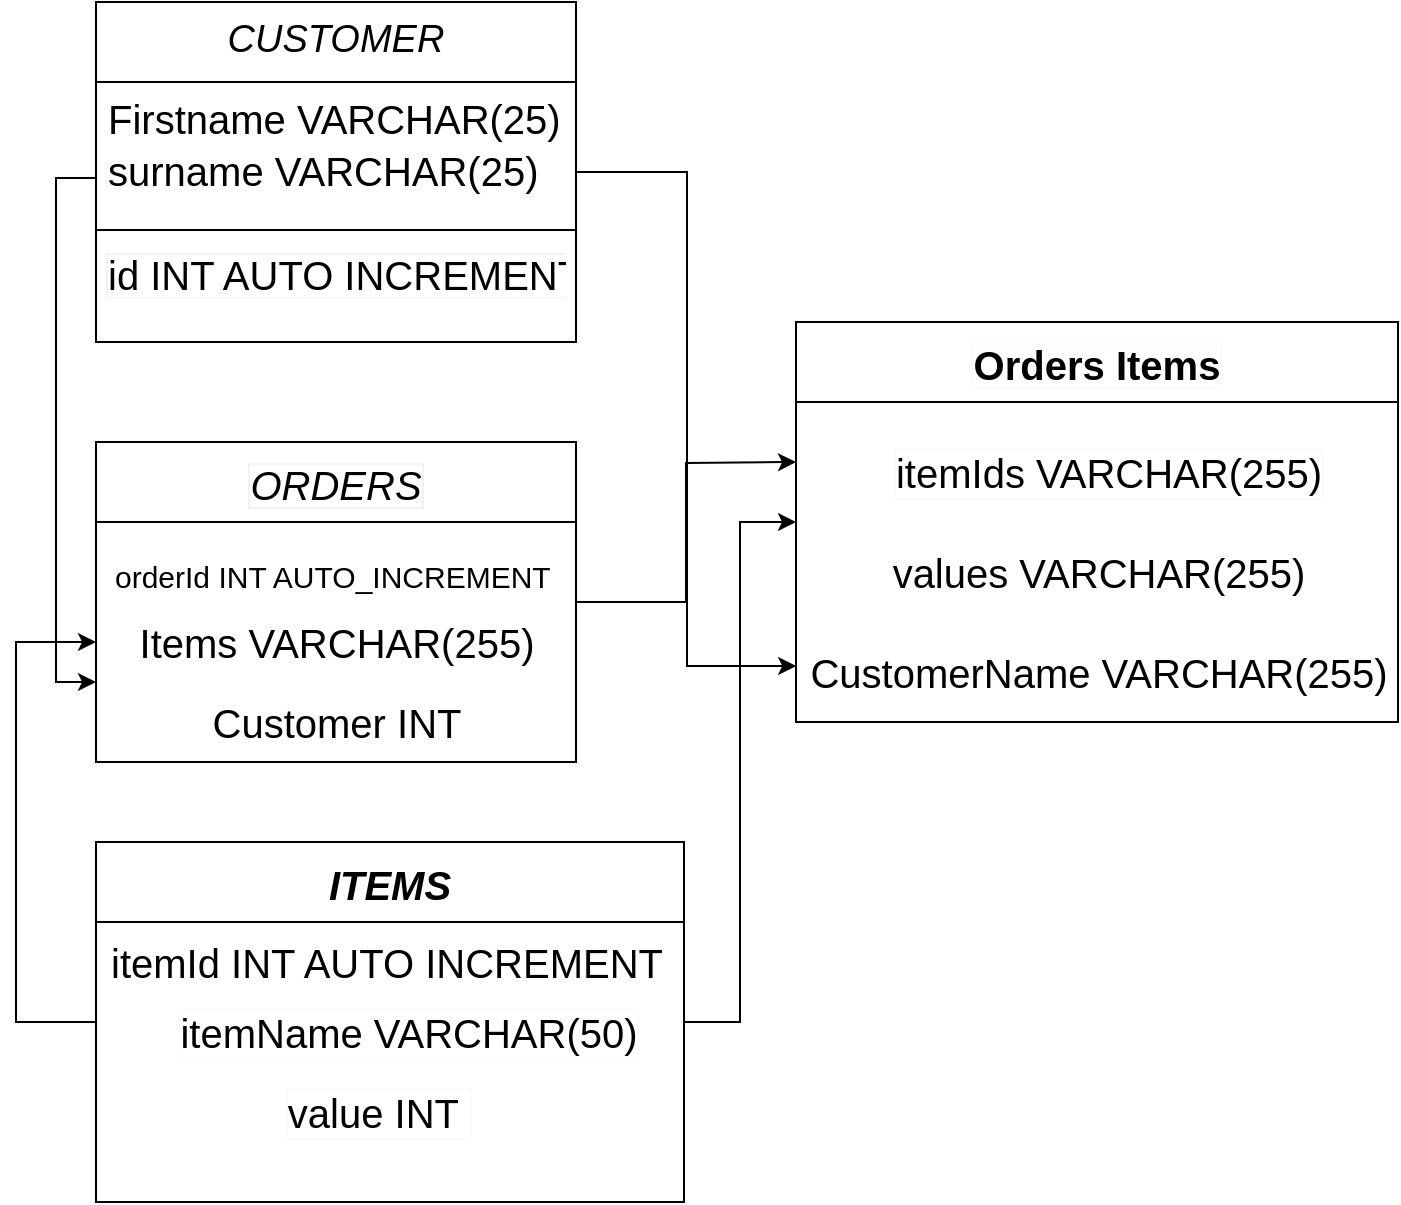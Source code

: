 <mxfile version="15.5.2" type="device"><diagram id="C5RBs43oDa-KdzZeNtuy" name="Page-1"><mxGraphModel dx="1422" dy="794" grid="1" gridSize="10" guides="1" tooltips="1" connect="1" arrows="1" fold="1" page="1" pageScale="1" pageWidth="827" pageHeight="1169" math="0" shadow="0"><root><mxCell id="WIyWlLk6GJQsqaUBKTNV-0"/><mxCell id="WIyWlLk6GJQsqaUBKTNV-1" parent="WIyWlLk6GJQsqaUBKTNV-0"/><mxCell id="OzoqTQq6KyAWTh3wTXoi-25" style="edgeStyle=orthogonalEdgeStyle;rounded=0;orthogonalLoop=1;jettySize=auto;html=1;fontSize=20;" edge="1" parent="WIyWlLk6GJQsqaUBKTNV-1" source="OzoqTQq6KyAWTh3wTXoi-2"><mxGeometry relative="1" as="geometry"><mxPoint x="430" y="290" as="targetPoint"/></mxGeometry></mxCell><mxCell id="OzoqTQq6KyAWTh3wTXoi-2" value="ORDERS" style="swimlane;labelBorderColor=#F2F2F2;fontSize=20;fontStyle=2;startSize=40;" vertex="1" parent="WIyWlLk6GJQsqaUBKTNV-1"><mxGeometry x="80" y="280" width="240" height="160" as="geometry"/></mxCell><mxCell id="OzoqTQq6KyAWTh3wTXoi-3" value="&lt;font style=&quot;font-size: 15px&quot;&gt;orderId INT AUTO_INCREMENT&amp;nbsp;&lt;/font&gt;" style="text;html=1;align=center;verticalAlign=middle;resizable=0;points=[];autosize=1;strokeColor=none;fillColor=none;fontSize=20;labelBorderColor=#FFFFFF;" vertex="1" parent="OzoqTQq6KyAWTh3wTXoi-2"><mxGeometry y="50" width="240" height="30" as="geometry"/></mxCell><mxCell id="OzoqTQq6KyAWTh3wTXoi-4" value="Items VARCHAR(255)" style="text;html=1;align=center;verticalAlign=middle;resizable=0;points=[];autosize=1;strokeColor=none;fillColor=none;fontSize=20;labelBorderColor=#FFFFFF;" vertex="1" parent="OzoqTQq6KyAWTh3wTXoi-2"><mxGeometry x="15" y="85" width="210" height="30" as="geometry"/></mxCell><mxCell id="OzoqTQq6KyAWTh3wTXoi-15" value="Customer INT&lt;br&gt;" style="text;html=1;align=center;verticalAlign=middle;resizable=0;points=[];autosize=1;strokeColor=none;fillColor=none;fontSize=20;labelBorderColor=#FFFFFF;" vertex="1" parent="OzoqTQq6KyAWTh3wTXoi-2"><mxGeometry x="50" y="125" width="140" height="30" as="geometry"/></mxCell><mxCell id="OzoqTQq6KyAWTh3wTXoi-23" style="edgeStyle=orthogonalEdgeStyle;rounded=0;orthogonalLoop=1;jettySize=auto;html=1;entryX=-0.003;entryY=0.4;entryDx=0;entryDy=0;entryPerimeter=0;fontSize=20;" edge="1" parent="WIyWlLk6GJQsqaUBKTNV-1" source="zkfFHV4jXpPFQw0GAbJ--0" target="OzoqTQq6KyAWTh3wTXoi-13"><mxGeometry relative="1" as="geometry"/></mxCell><mxCell id="zkfFHV4jXpPFQw0GAbJ--0" value="CUSTOMER" style="swimlane;fontStyle=2;align=center;verticalAlign=top;childLayout=stackLayout;horizontal=1;startSize=40;horizontalStack=0;resizeParent=1;resizeLast=0;collapsible=1;marginBottom=0;rounded=0;shadow=0;strokeWidth=1;fontSize=19;labelBorderColor=#FFFFFF;" parent="WIyWlLk6GJQsqaUBKTNV-1" vertex="1"><mxGeometry x="80" y="60" width="240" height="170" as="geometry"><mxRectangle x="220" y="120" width="160" height="26" as="alternateBounds"/></mxGeometry></mxCell><mxCell id="zkfFHV4jXpPFQw0GAbJ--1" value="Firstname VARCHAR(25)" style="text;align=left;verticalAlign=top;spacingLeft=4;spacingRight=4;overflow=hidden;rotatable=0;points=[[0,0.5],[1,0.5]];portConstraint=eastwest;labelBorderColor=#FFFFFF;fontSize=20;" parent="zkfFHV4jXpPFQw0GAbJ--0" vertex="1"><mxGeometry y="40" width="240" height="26" as="geometry"/></mxCell><mxCell id="zkfFHV4jXpPFQw0GAbJ--2" value="surname VARCHAR(25)" style="text;align=left;verticalAlign=top;spacingLeft=4;spacingRight=4;overflow=hidden;rotatable=0;points=[[0,0.5],[1,0.5]];portConstraint=eastwest;rounded=0;shadow=0;html=0;labelBorderColor=#FFFFFF;fontSize=20;" parent="zkfFHV4jXpPFQw0GAbJ--0" vertex="1"><mxGeometry y="66" width="240" height="44" as="geometry"/></mxCell><mxCell id="zkfFHV4jXpPFQw0GAbJ--4" value="" style="line;html=1;strokeWidth=1;align=left;verticalAlign=middle;spacingTop=-1;spacingLeft=3;spacingRight=3;rotatable=0;labelPosition=right;points=[];portConstraint=eastwest;" parent="zkfFHV4jXpPFQw0GAbJ--0" vertex="1"><mxGeometry y="110" width="240" height="8" as="geometry"/></mxCell><mxCell id="zkfFHV4jXpPFQw0GAbJ--3" value="id INT AUTO INCREMENT" style="text;align=left;verticalAlign=top;spacingLeft=4;spacingRight=4;overflow=hidden;rotatable=0;points=[[0,0.5],[1,0.5]];portConstraint=eastwest;rounded=0;shadow=0;html=0;labelBorderColor=#F2F2F2;fontSize=20;" parent="zkfFHV4jXpPFQw0GAbJ--0" vertex="1"><mxGeometry y="118" width="240" height="26" as="geometry"/></mxCell><mxCell id="OzoqTQq6KyAWTh3wTXoi-19" style="edgeStyle=orthogonalEdgeStyle;rounded=0;orthogonalLoop=1;jettySize=auto;html=1;fontSize=20;" edge="1" parent="WIyWlLk6GJQsqaUBKTNV-1" source="OzoqTQq6KyAWTh3wTXoi-6"><mxGeometry relative="1" as="geometry"><mxPoint x="80" y="380" as="targetPoint"/><Array as="points"><mxPoint x="40" y="570"/><mxPoint x="40" y="380"/></Array></mxGeometry></mxCell><mxCell id="OzoqTQq6KyAWTh3wTXoi-22" style="edgeStyle=orthogonalEdgeStyle;rounded=0;orthogonalLoop=1;jettySize=auto;html=1;entryX=0;entryY=0.5;entryDx=0;entryDy=0;fontSize=20;" edge="1" parent="WIyWlLk6GJQsqaUBKTNV-1" source="OzoqTQq6KyAWTh3wTXoi-6" target="OzoqTQq6KyAWTh3wTXoi-10"><mxGeometry relative="1" as="geometry"/></mxCell><mxCell id="OzoqTQq6KyAWTh3wTXoi-6" value="ITEMS" style="swimlane;labelBorderColor=#FFFFFF;fontSize=20;fontStyle=3;startSize=40;" vertex="1" parent="WIyWlLk6GJQsqaUBKTNV-1"><mxGeometry x="80" y="480" width="294" height="180" as="geometry"/></mxCell><mxCell id="OzoqTQq6KyAWTh3wTXoi-7" value="itemId INT AUTO INCREMENT" style="text;html=1;align=center;verticalAlign=middle;resizable=0;points=[];autosize=1;strokeColor=none;fillColor=none;fontSize=20;labelBorderColor=#FFFFFF;" vertex="1" parent="OzoqTQq6KyAWTh3wTXoi-6"><mxGeometry y="45" width="290" height="30" as="geometry"/></mxCell><mxCell id="OzoqTQq6KyAWTh3wTXoi-9" value="value INT&amp;nbsp;" style="text;html=1;align=center;verticalAlign=middle;resizable=0;points=[];autosize=1;strokeColor=none;fillColor=none;fontSize=20;labelBorderColor=#FAFAFA;labelBackgroundColor=none;" vertex="1" parent="OzoqTQq6KyAWTh3wTXoi-6"><mxGeometry x="86" y="120" width="110" height="30" as="geometry"/></mxCell><mxCell id="OzoqTQq6KyAWTh3wTXoi-8" value="itemName VARCHAR(50)" style="text;html=1;align=center;verticalAlign=middle;resizable=0;points=[];autosize=1;strokeColor=none;fillColor=none;fontSize=20;labelBorderColor=#FCFCFC;" vertex="1" parent="OzoqTQq6KyAWTh3wTXoi-6"><mxGeometry x="36" y="80" width="240" height="30" as="geometry"/></mxCell><mxCell id="OzoqTQq6KyAWTh3wTXoi-10" value="Orders Items" style="swimlane;labelBackgroundColor=none;labelBorderColor=#FAFAFA;fontSize=20;startSize=40;" vertex="1" parent="WIyWlLk6GJQsqaUBKTNV-1"><mxGeometry x="430" y="220" width="301" height="200" as="geometry"/></mxCell><mxCell id="OzoqTQq6KyAWTh3wTXoi-11" value="itemIds VARCHAR(255)" style="text;html=1;align=center;verticalAlign=middle;resizable=0;points=[];autosize=1;strokeColor=none;fillColor=none;fontSize=20;labelBorderColor=#FAFAFA;" vertex="1" parent="OzoqTQq6KyAWTh3wTXoi-10"><mxGeometry x="40.5" y="60" width="230" height="30" as="geometry"/></mxCell><mxCell id="OzoqTQq6KyAWTh3wTXoi-12" value="values VARCHAR(255)" style="text;html=1;align=center;verticalAlign=middle;resizable=0;points=[];autosize=1;strokeColor=none;fillColor=none;fontSize=20;labelBorderColor=#FFFFFF;labelBackgroundColor=default;" vertex="1" parent="OzoqTQq6KyAWTh3wTXoi-10"><mxGeometry x="40.5" y="110" width="220" height="30" as="geometry"/></mxCell><mxCell id="OzoqTQq6KyAWTh3wTXoi-13" value="CustomerName VARCHAR(255)" style="text;html=1;align=center;verticalAlign=middle;resizable=0;points=[];autosize=1;strokeColor=none;fillColor=none;fontSize=20;labelBorderColor=#FFFFFF;" vertex="1" parent="OzoqTQq6KyAWTh3wTXoi-10"><mxGeometry x="1" y="160" width="300" height="30" as="geometry"/></mxCell><mxCell id="OzoqTQq6KyAWTh3wTXoi-24" style="edgeStyle=orthogonalEdgeStyle;rounded=0;orthogonalLoop=1;jettySize=auto;html=1;entryX=0;entryY=0.75;entryDx=0;entryDy=0;fontSize=20;" edge="1" parent="WIyWlLk6GJQsqaUBKTNV-1" source="zkfFHV4jXpPFQw0GAbJ--2" target="OzoqTQq6KyAWTh3wTXoi-2"><mxGeometry relative="1" as="geometry"/></mxCell></root></mxGraphModel></diagram></mxfile>